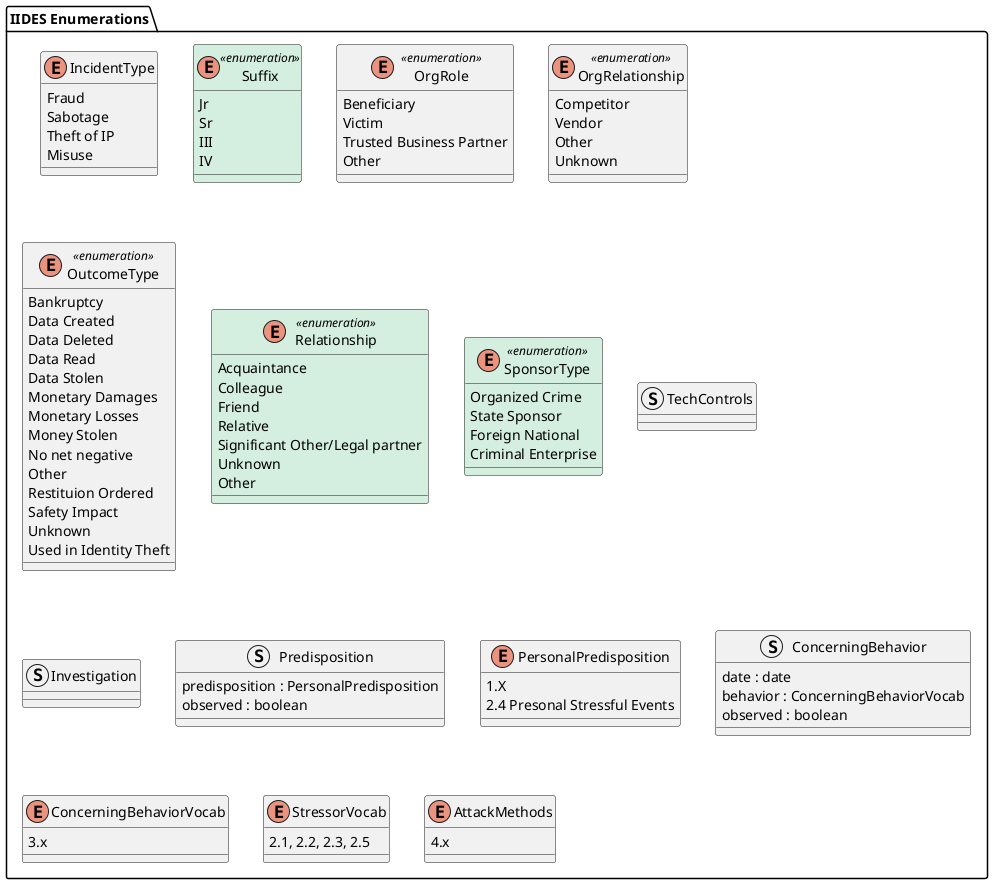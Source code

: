 @startuml IIDES_Enumerations
package "IIDES Enumerations" #FFF {

    enum IncidentType {
        Fraud
        Sabotage
        Theft of IP
        Misuse
    }
    enum Suffix <<enumeration>> #D4EFDF {
        Jr
        Sr
        III
        IV
    }
    enum OrgRole <<enumeration>> {
        Beneficiary
        Victim
        Trusted Business Partner
        Other
    }
    enum OrgRelationship <<enumeration>> {
        Competitor
        Vendor
        Other
        Unknown
    }
    enum OutcomeType <<enumeration>> {
        Bankruptcy
        Data Created
        Data Deleted
        Data Read
        Data Stolen
        Monetary Damages
        Monetary Losses
        Money Stolen
        No net negative
        Other
        Restituion Ordered
        Safety Impact
        Unknown
        Used in Identity Theft
    }
    enum Relationship <<enumeration>> #D4EFDF {
        Acquaintance
        Colleague
        Friend
        Relative
        Significant Other/Legal partner
        Unknown
        Other
    }
    enum SponsorType <<enumeration>> #D4EFDF {
        Organized Crime
        State Sponsor
        Foreign National
        Criminal Enterprise
    }

    struct TechControls {}
    struct Investigation {}
    struct Predisposition {
        predisposition : PersonalPredisposition
        observed : boolean
    }
    enum PersonalPredisposition {
        1.X
        2.4 Presonal Stressful Events
    }
    struct ConcerningBehavior {
        date : date
        behavior : ConcerningBehaviorVocab
        observed : boolean
    }
    enum ConcerningBehaviorVocab {
        3.x
    }
    enum StressorVocab {
        2.1, 2.2, 2.3, 2.5
    }
    enum AttackMethods {
        4.x
    }
}
@enduml
